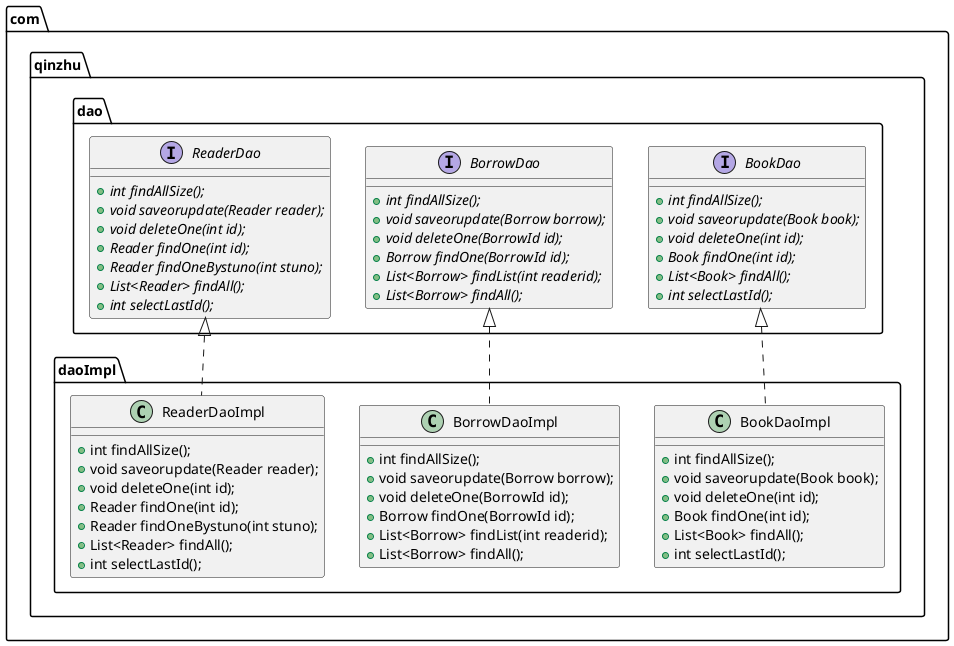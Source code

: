 @startuml
package com.qinzhu.dao <<Folder>> {
  interface BookDao{
  	+{abstract} int findAllSize();
    +{abstract} void saveorupdate(Book book);
    +{abstract} void deleteOne(int id);
    +{abstract} Book findOne(int id);
    +{abstract} List<Book> findAll();
    +{abstract} int selectLastId();
  }
  interface BorrowDao{
  	+{abstract} int findAllSize();
  	+{abstract} void saveorupdate(Borrow borrow);
  	+{abstract} void deleteOne(BorrowId id);
  	+{abstract} Borrow findOne(BorrowId id);
  	+{abstract} List<Borrow> findList(int readerid);
  	+{abstract} List<Borrow> findAll();
  }
  interface ReaderDao{
  	+{abstract}  int findAllSize();
  	+{abstract}  void saveorupdate(Reader reader);
  	+{abstract} void deleteOne(int id);
  	+{abstract} Reader findOne(int id);
  	+{abstract} Reader findOneBystuno(int stuno);
  	+{abstract} List<Reader> findAll();
  	+{abstract} int selectLastId();
  }
}
package com.qinzhu.daoImpl <<Folder>> {
    BookDao <|.. BookDaoImpl
    BorrowDao <|.. BorrowDaoImpl
    ReaderDao <|.. ReaderDaoImpl
    class BookDaoImpl{
      	+ int findAllSize();
        + void saveorupdate(Book book);
        + void deleteOne(int id);
        + Book findOne(int id);
        + List<Book> findAll();
        + int selectLastId();
    }
    class BorrowDaoImpl{
      	+ int findAllSize();
      	+ void saveorupdate(Borrow borrow);
      	+ void deleteOne(BorrowId id);
      	+ Borrow findOne(BorrowId id);
      	+ List<Borrow> findList(int readerid);
      	+ List<Borrow> findAll();
    }
    class ReaderDaoImpl{
      	+  int findAllSize();
      	+  void saveorupdate(Reader reader);
      	+ void deleteOne(int id);
      	+ Reader findOne(int id);
      	+ Reader findOneBystuno(int stuno);
      	+ List<Reader> findAll();
      	+ int selectLastId();
    }
}

@enduml